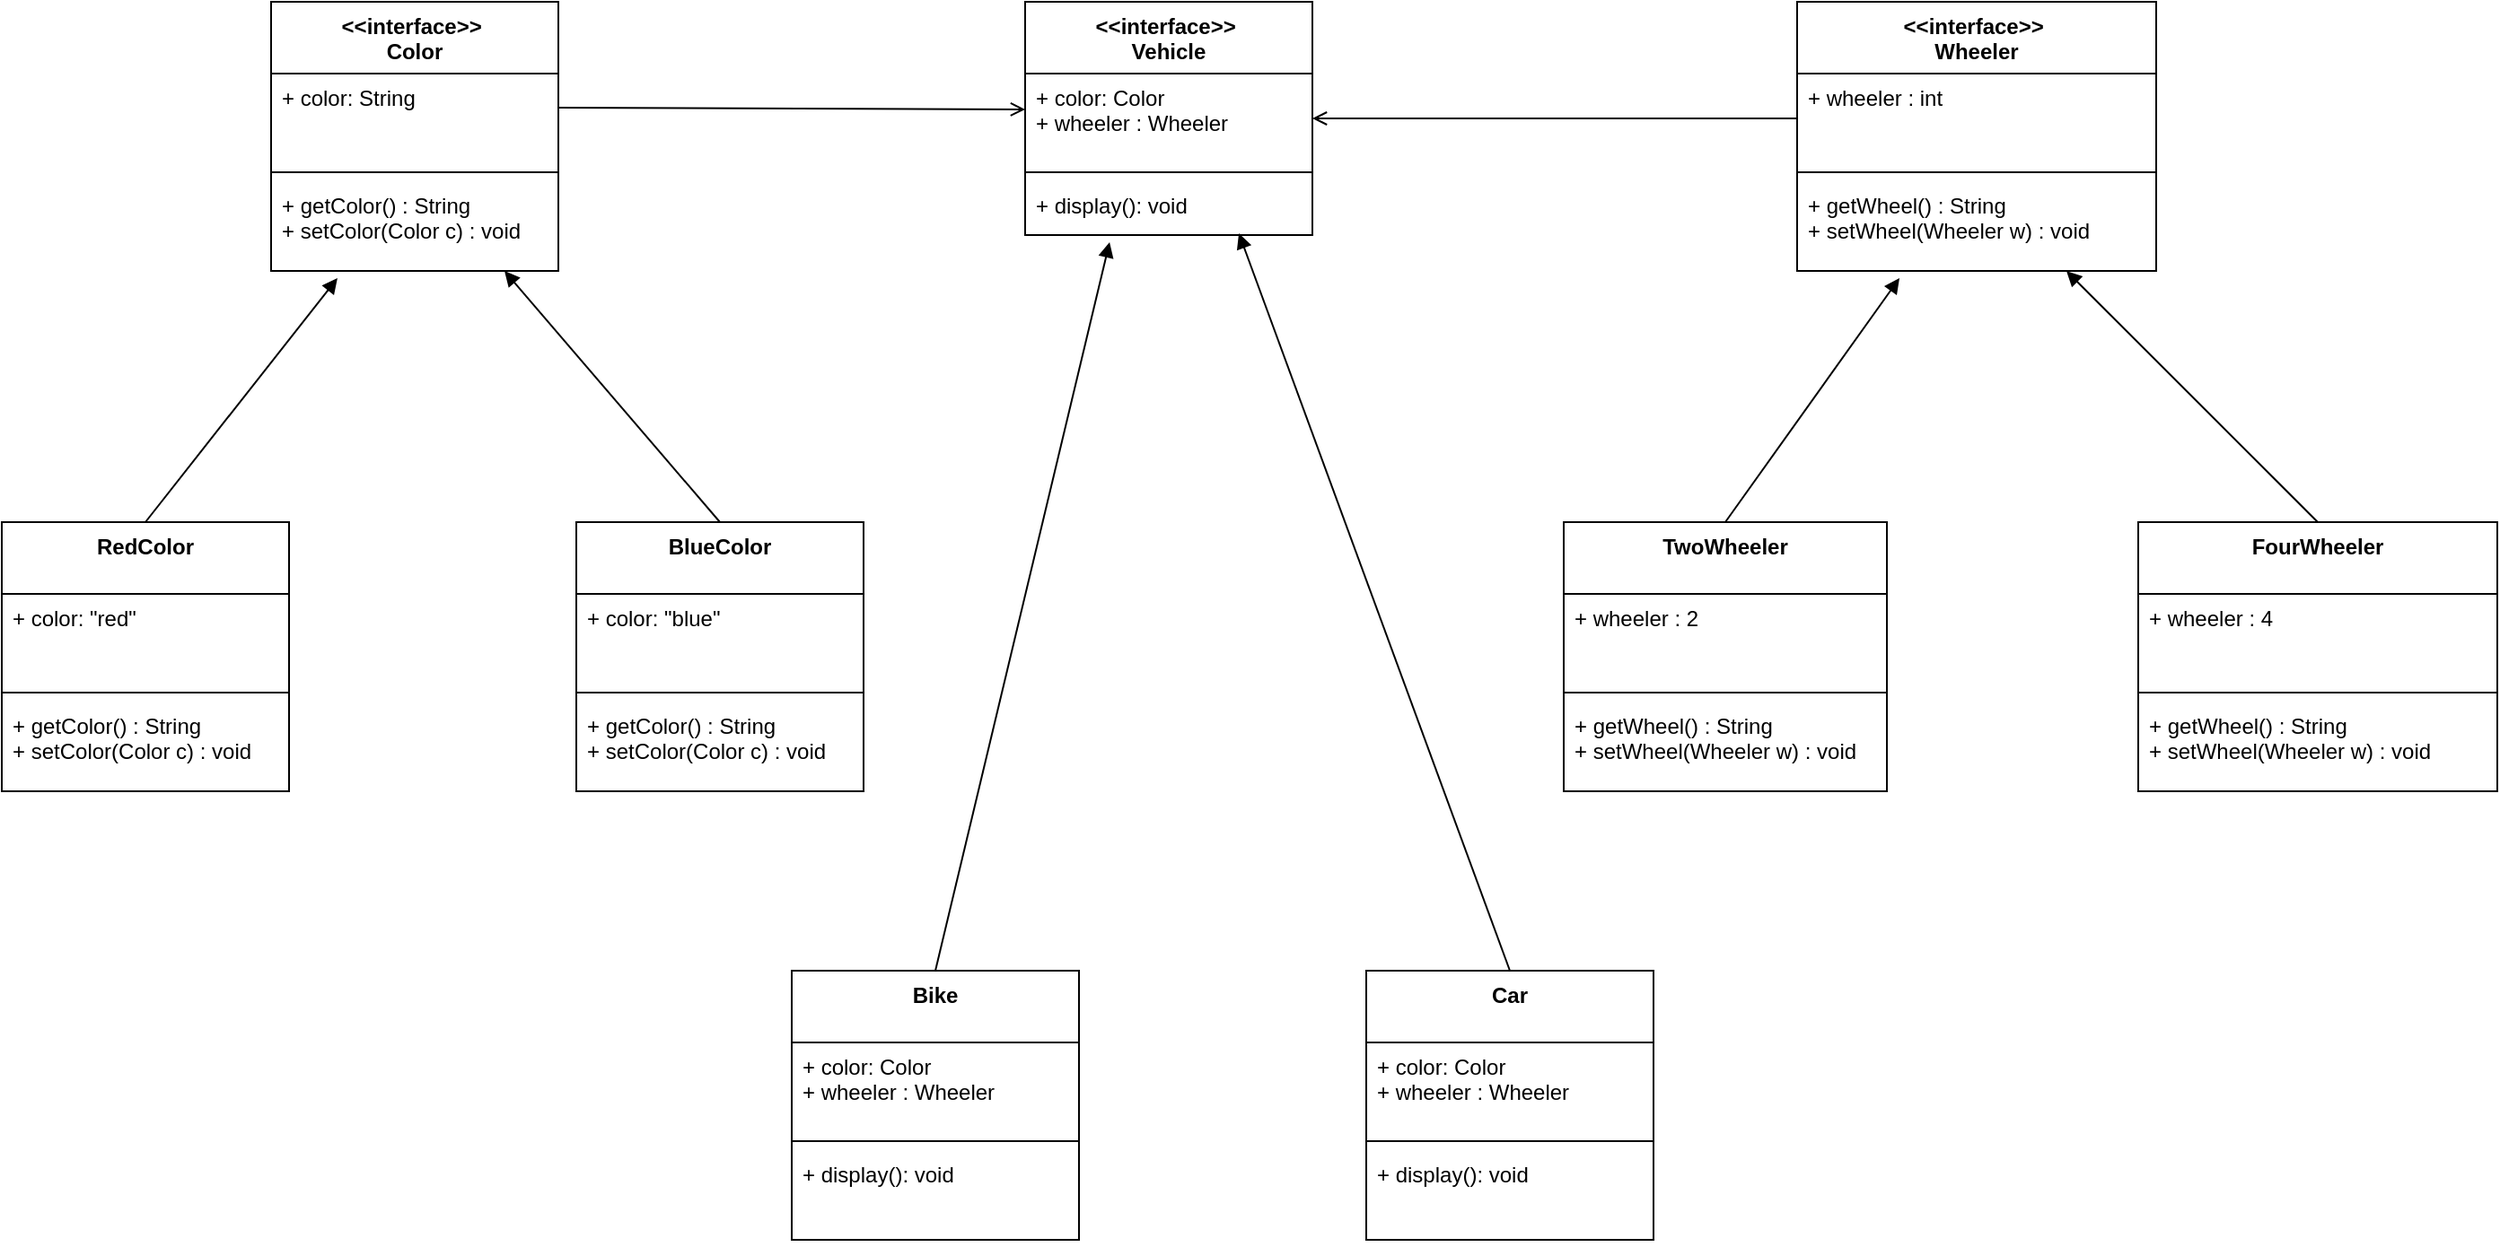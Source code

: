 <mxfile version="21.6.1" type="github">
  <diagram name="Page-1" id="RRPFjxzhQCEHfaM7k7tD">
    <mxGraphModel dx="2261" dy="828" grid="1" gridSize="10" guides="1" tooltips="1" connect="1" arrows="1" fold="1" page="1" pageScale="1" pageWidth="827" pageHeight="1169" math="0" shadow="0">
      <root>
        <mxCell id="0" />
        <mxCell id="1" parent="0" />
        <mxCell id="RxcSMogLH4-RXk6YXUM4-2" value="&amp;lt;&amp;lt;interface&amp;gt;&amp;gt;&amp;nbsp;&lt;br&gt;Vehicle" style="swimlane;fontStyle=1;align=center;verticalAlign=top;childLayout=stackLayout;horizontal=1;startSize=40;horizontalStack=0;resizeParent=1;resizeParentMax=0;resizeLast=0;collapsible=1;marginBottom=0;whiteSpace=wrap;html=1;" vertex="1" parent="1">
          <mxGeometry x="290" y="50" width="160" height="130" as="geometry" />
        </mxCell>
        <mxCell id="RxcSMogLH4-RXk6YXUM4-3" value="+ color: Color&lt;br&gt;+ wheeler : Wheeler" style="text;strokeColor=none;fillColor=none;align=left;verticalAlign=top;spacingLeft=4;spacingRight=4;overflow=hidden;rotatable=0;points=[[0,0.5],[1,0.5]];portConstraint=eastwest;whiteSpace=wrap;html=1;" vertex="1" parent="RxcSMogLH4-RXk6YXUM4-2">
          <mxGeometry y="40" width="160" height="50" as="geometry" />
        </mxCell>
        <mxCell id="RxcSMogLH4-RXk6YXUM4-4" value="" style="line;strokeWidth=1;fillColor=none;align=left;verticalAlign=middle;spacingTop=-1;spacingLeft=3;spacingRight=3;rotatable=0;labelPosition=right;points=[];portConstraint=eastwest;strokeColor=inherit;" vertex="1" parent="RxcSMogLH4-RXk6YXUM4-2">
          <mxGeometry y="90" width="160" height="10" as="geometry" />
        </mxCell>
        <mxCell id="RxcSMogLH4-RXk6YXUM4-5" value="+ display(): void" style="text;strokeColor=none;fillColor=none;align=left;verticalAlign=top;spacingLeft=4;spacingRight=4;overflow=hidden;rotatable=0;points=[[0,0.5],[1,0.5]];portConstraint=eastwest;whiteSpace=wrap;html=1;" vertex="1" parent="RxcSMogLH4-RXk6YXUM4-2">
          <mxGeometry y="100" width="160" height="30" as="geometry" />
        </mxCell>
        <mxCell id="RxcSMogLH4-RXk6YXUM4-6" value="&amp;lt;&amp;lt;interface&amp;gt;&amp;gt;&amp;nbsp;&lt;br&gt;Wheeler" style="swimlane;fontStyle=1;align=center;verticalAlign=top;childLayout=stackLayout;horizontal=1;startSize=40;horizontalStack=0;resizeParent=1;resizeParentMax=0;resizeLast=0;collapsible=1;marginBottom=0;whiteSpace=wrap;html=1;" vertex="1" parent="1">
          <mxGeometry x="720" y="50" width="200" height="150" as="geometry" />
        </mxCell>
        <mxCell id="RxcSMogLH4-RXk6YXUM4-7" value="+ wheeler : int" style="text;strokeColor=none;fillColor=none;align=left;verticalAlign=top;spacingLeft=4;spacingRight=4;overflow=hidden;rotatable=0;points=[[0,0.5],[1,0.5]];portConstraint=eastwest;whiteSpace=wrap;html=1;" vertex="1" parent="RxcSMogLH4-RXk6YXUM4-6">
          <mxGeometry y="40" width="200" height="50" as="geometry" />
        </mxCell>
        <mxCell id="RxcSMogLH4-RXk6YXUM4-8" value="" style="line;strokeWidth=1;fillColor=none;align=left;verticalAlign=middle;spacingTop=-1;spacingLeft=3;spacingRight=3;rotatable=0;labelPosition=right;points=[];portConstraint=eastwest;strokeColor=inherit;" vertex="1" parent="RxcSMogLH4-RXk6YXUM4-6">
          <mxGeometry y="90" width="200" height="10" as="geometry" />
        </mxCell>
        <mxCell id="RxcSMogLH4-RXk6YXUM4-9" value="+ getWheel() : String&lt;br style=&quot;border-color: var(--border-color);&quot;&gt;+ setWheel(Wheeler w) : void" style="text;strokeColor=none;fillColor=none;align=left;verticalAlign=top;spacingLeft=4;spacingRight=4;overflow=hidden;rotatable=0;points=[[0,0.5],[1,0.5]];portConstraint=eastwest;whiteSpace=wrap;html=1;" vertex="1" parent="RxcSMogLH4-RXk6YXUM4-6">
          <mxGeometry y="100" width="200" height="50" as="geometry" />
        </mxCell>
        <mxCell id="RxcSMogLH4-RXk6YXUM4-10" value="&amp;lt;&amp;lt;interface&amp;gt;&amp;gt;&amp;nbsp;&lt;br&gt;Color" style="swimlane;fontStyle=1;align=center;verticalAlign=top;childLayout=stackLayout;horizontal=1;startSize=40;horizontalStack=0;resizeParent=1;resizeParentMax=0;resizeLast=0;collapsible=1;marginBottom=0;whiteSpace=wrap;html=1;" vertex="1" parent="1">
          <mxGeometry x="-130" y="50" width="160" height="150" as="geometry" />
        </mxCell>
        <mxCell id="RxcSMogLH4-RXk6YXUM4-11" value="+ color: String" style="text;strokeColor=none;fillColor=none;align=left;verticalAlign=top;spacingLeft=4;spacingRight=4;overflow=hidden;rotatable=0;points=[[0,0.5],[1,0.5]];portConstraint=eastwest;whiteSpace=wrap;html=1;" vertex="1" parent="RxcSMogLH4-RXk6YXUM4-10">
          <mxGeometry y="40" width="160" height="50" as="geometry" />
        </mxCell>
        <mxCell id="RxcSMogLH4-RXk6YXUM4-12" value="" style="line;strokeWidth=1;fillColor=none;align=left;verticalAlign=middle;spacingTop=-1;spacingLeft=3;spacingRight=3;rotatable=0;labelPosition=right;points=[];portConstraint=eastwest;strokeColor=inherit;" vertex="1" parent="RxcSMogLH4-RXk6YXUM4-10">
          <mxGeometry y="90" width="160" height="10" as="geometry" />
        </mxCell>
        <mxCell id="RxcSMogLH4-RXk6YXUM4-13" value="+ getColor() : String&lt;br&gt;+ setColor(Color c) : void" style="text;strokeColor=none;fillColor=none;align=left;verticalAlign=top;spacingLeft=4;spacingRight=4;overflow=hidden;rotatable=0;points=[[0,0.5],[1,0.5]];portConstraint=eastwest;whiteSpace=wrap;html=1;" vertex="1" parent="RxcSMogLH4-RXk6YXUM4-10">
          <mxGeometry y="100" width="160" height="50" as="geometry" />
        </mxCell>
        <mxCell id="RxcSMogLH4-RXk6YXUM4-16" value="" style="html=1;verticalAlign=bottom;labelBackgroundColor=none;endArrow=open;endFill=0;rounded=0;" edge="1" parent="1">
          <mxGeometry width="160" relative="1" as="geometry">
            <mxPoint x="30" y="109" as="sourcePoint" />
            <mxPoint x="290" y="110" as="targetPoint" />
          </mxGeometry>
        </mxCell>
        <mxCell id="RxcSMogLH4-RXk6YXUM4-17" value="" style="html=1;verticalAlign=bottom;labelBackgroundColor=none;endArrow=open;endFill=0;rounded=0;exitX=0;exitY=0.5;exitDx=0;exitDy=0;entryX=1;entryY=0.5;entryDx=0;entryDy=0;" edge="1" parent="1" source="RxcSMogLH4-RXk6YXUM4-7" target="RxcSMogLH4-RXk6YXUM4-3">
          <mxGeometry width="160" relative="1" as="geometry">
            <mxPoint x="450" y="114.5" as="sourcePoint" />
            <mxPoint x="470" y="140" as="targetPoint" />
          </mxGeometry>
        </mxCell>
        <mxCell id="RxcSMogLH4-RXk6YXUM4-19" value="BlueColor" style="swimlane;fontStyle=1;align=center;verticalAlign=top;childLayout=stackLayout;horizontal=1;startSize=40;horizontalStack=0;resizeParent=1;resizeParentMax=0;resizeLast=0;collapsible=1;marginBottom=0;whiteSpace=wrap;html=1;" vertex="1" parent="1">
          <mxGeometry x="40" y="340" width="160" height="150" as="geometry" />
        </mxCell>
        <mxCell id="RxcSMogLH4-RXk6YXUM4-20" value="+ color: &quot;blue&quot;" style="text;strokeColor=none;fillColor=none;align=left;verticalAlign=top;spacingLeft=4;spacingRight=4;overflow=hidden;rotatable=0;points=[[0,0.5],[1,0.5]];portConstraint=eastwest;whiteSpace=wrap;html=1;" vertex="1" parent="RxcSMogLH4-RXk6YXUM4-19">
          <mxGeometry y="40" width="160" height="50" as="geometry" />
        </mxCell>
        <mxCell id="RxcSMogLH4-RXk6YXUM4-21" value="" style="line;strokeWidth=1;fillColor=none;align=left;verticalAlign=middle;spacingTop=-1;spacingLeft=3;spacingRight=3;rotatable=0;labelPosition=right;points=[];portConstraint=eastwest;strokeColor=inherit;" vertex="1" parent="RxcSMogLH4-RXk6YXUM4-19">
          <mxGeometry y="90" width="160" height="10" as="geometry" />
        </mxCell>
        <mxCell id="RxcSMogLH4-RXk6YXUM4-22" value="+ getColor() : String&lt;br&gt;+ setColor(Color c) : void" style="text;strokeColor=none;fillColor=none;align=left;verticalAlign=top;spacingLeft=4;spacingRight=4;overflow=hidden;rotatable=0;points=[[0,0.5],[1,0.5]];portConstraint=eastwest;whiteSpace=wrap;html=1;" vertex="1" parent="RxcSMogLH4-RXk6YXUM4-19">
          <mxGeometry y="100" width="160" height="50" as="geometry" />
        </mxCell>
        <mxCell id="RxcSMogLH4-RXk6YXUM4-23" value="RedColor" style="swimlane;fontStyle=1;align=center;verticalAlign=top;childLayout=stackLayout;horizontal=1;startSize=40;horizontalStack=0;resizeParent=1;resizeParentMax=0;resizeLast=0;collapsible=1;marginBottom=0;whiteSpace=wrap;html=1;" vertex="1" parent="1">
          <mxGeometry x="-280" y="340" width="160" height="150" as="geometry" />
        </mxCell>
        <mxCell id="RxcSMogLH4-RXk6YXUM4-24" value="+ color: &quot;red&quot;" style="text;strokeColor=none;fillColor=none;align=left;verticalAlign=top;spacingLeft=4;spacingRight=4;overflow=hidden;rotatable=0;points=[[0,0.5],[1,0.5]];portConstraint=eastwest;whiteSpace=wrap;html=1;" vertex="1" parent="RxcSMogLH4-RXk6YXUM4-23">
          <mxGeometry y="40" width="160" height="50" as="geometry" />
        </mxCell>
        <mxCell id="RxcSMogLH4-RXk6YXUM4-25" value="" style="line;strokeWidth=1;fillColor=none;align=left;verticalAlign=middle;spacingTop=-1;spacingLeft=3;spacingRight=3;rotatable=0;labelPosition=right;points=[];portConstraint=eastwest;strokeColor=inherit;" vertex="1" parent="RxcSMogLH4-RXk6YXUM4-23">
          <mxGeometry y="90" width="160" height="10" as="geometry" />
        </mxCell>
        <mxCell id="RxcSMogLH4-RXk6YXUM4-26" value="+ getColor() : String&lt;br&gt;+ setColor(Color c) : void" style="text;strokeColor=none;fillColor=none;align=left;verticalAlign=top;spacingLeft=4;spacingRight=4;overflow=hidden;rotatable=0;points=[[0,0.5],[1,0.5]];portConstraint=eastwest;whiteSpace=wrap;html=1;" vertex="1" parent="RxcSMogLH4-RXk6YXUM4-23">
          <mxGeometry y="100" width="160" height="50" as="geometry" />
        </mxCell>
        <mxCell id="RxcSMogLH4-RXk6YXUM4-27" value="" style="html=1;verticalAlign=bottom;labelBackgroundColor=none;endArrow=block;endFill=1;rounded=0;entryX=0.231;entryY=1.08;entryDx=0;entryDy=0;entryPerimeter=0;exitX=0.5;exitY=0;exitDx=0;exitDy=0;" edge="1" parent="1" source="RxcSMogLH4-RXk6YXUM4-23" target="RxcSMogLH4-RXk6YXUM4-13">
          <mxGeometry width="160" relative="1" as="geometry">
            <mxPoint x="-220" y="330" as="sourcePoint" />
            <mxPoint x="-60" y="330" as="targetPoint" />
          </mxGeometry>
        </mxCell>
        <mxCell id="RxcSMogLH4-RXk6YXUM4-28" value="" style="html=1;verticalAlign=bottom;labelBackgroundColor=none;endArrow=block;endFill=1;rounded=0;entryX=0.231;entryY=1.08;entryDx=0;entryDy=0;entryPerimeter=0;exitX=0.5;exitY=0;exitDx=0;exitDy=0;" edge="1" parent="1" source="RxcSMogLH4-RXk6YXUM4-19">
          <mxGeometry width="160" relative="1" as="geometry">
            <mxPoint x="-107" y="336" as="sourcePoint" />
            <mxPoint y="200" as="targetPoint" />
          </mxGeometry>
        </mxCell>
        <mxCell id="RxcSMogLH4-RXk6YXUM4-29" value="FourWheeler" style="swimlane;fontStyle=1;align=center;verticalAlign=top;childLayout=stackLayout;horizontal=1;startSize=40;horizontalStack=0;resizeParent=1;resizeParentMax=0;resizeLast=0;collapsible=1;marginBottom=0;whiteSpace=wrap;html=1;" vertex="1" parent="1">
          <mxGeometry x="910" y="340" width="200" height="150" as="geometry" />
        </mxCell>
        <mxCell id="RxcSMogLH4-RXk6YXUM4-30" value="+ wheeler : 4" style="text;strokeColor=none;fillColor=none;align=left;verticalAlign=top;spacingLeft=4;spacingRight=4;overflow=hidden;rotatable=0;points=[[0,0.5],[1,0.5]];portConstraint=eastwest;whiteSpace=wrap;html=1;" vertex="1" parent="RxcSMogLH4-RXk6YXUM4-29">
          <mxGeometry y="40" width="200" height="50" as="geometry" />
        </mxCell>
        <mxCell id="RxcSMogLH4-RXk6YXUM4-31" value="" style="line;strokeWidth=1;fillColor=none;align=left;verticalAlign=middle;spacingTop=-1;spacingLeft=3;spacingRight=3;rotatable=0;labelPosition=right;points=[];portConstraint=eastwest;strokeColor=inherit;" vertex="1" parent="RxcSMogLH4-RXk6YXUM4-29">
          <mxGeometry y="90" width="200" height="10" as="geometry" />
        </mxCell>
        <mxCell id="RxcSMogLH4-RXk6YXUM4-32" value="+ getWheel() : String&lt;br style=&quot;border-color: var(--border-color);&quot;&gt;+ setWheel(Wheeler w) : void" style="text;strokeColor=none;fillColor=none;align=left;verticalAlign=top;spacingLeft=4;spacingRight=4;overflow=hidden;rotatable=0;points=[[0,0.5],[1,0.5]];portConstraint=eastwest;whiteSpace=wrap;html=1;" vertex="1" parent="RxcSMogLH4-RXk6YXUM4-29">
          <mxGeometry y="100" width="200" height="50" as="geometry" />
        </mxCell>
        <mxCell id="RxcSMogLH4-RXk6YXUM4-33" value="TwoWheeler" style="swimlane;fontStyle=1;align=center;verticalAlign=top;childLayout=stackLayout;horizontal=1;startSize=40;horizontalStack=0;resizeParent=1;resizeParentMax=0;resizeLast=0;collapsible=1;marginBottom=0;whiteSpace=wrap;html=1;" vertex="1" parent="1">
          <mxGeometry x="590" y="340" width="180" height="150" as="geometry" />
        </mxCell>
        <mxCell id="RxcSMogLH4-RXk6YXUM4-34" value="+ wheeler : 2" style="text;strokeColor=none;fillColor=none;align=left;verticalAlign=top;spacingLeft=4;spacingRight=4;overflow=hidden;rotatable=0;points=[[0,0.5],[1,0.5]];portConstraint=eastwest;whiteSpace=wrap;html=1;" vertex="1" parent="RxcSMogLH4-RXk6YXUM4-33">
          <mxGeometry y="40" width="180" height="50" as="geometry" />
        </mxCell>
        <mxCell id="RxcSMogLH4-RXk6YXUM4-35" value="" style="line;strokeWidth=1;fillColor=none;align=left;verticalAlign=middle;spacingTop=-1;spacingLeft=3;spacingRight=3;rotatable=0;labelPosition=right;points=[];portConstraint=eastwest;strokeColor=inherit;" vertex="1" parent="RxcSMogLH4-RXk6YXUM4-33">
          <mxGeometry y="90" width="180" height="10" as="geometry" />
        </mxCell>
        <mxCell id="RxcSMogLH4-RXk6YXUM4-36" value="+ getWheel() : String&lt;br style=&quot;border-color: var(--border-color);&quot;&gt;+ setWheel(Wheeler w) : void" style="text;strokeColor=none;fillColor=none;align=left;verticalAlign=top;spacingLeft=4;spacingRight=4;overflow=hidden;rotatable=0;points=[[0,0.5],[1,0.5]];portConstraint=eastwest;whiteSpace=wrap;html=1;" vertex="1" parent="RxcSMogLH4-RXk6YXUM4-33">
          <mxGeometry y="100" width="180" height="50" as="geometry" />
        </mxCell>
        <mxCell id="RxcSMogLH4-RXk6YXUM4-37" value="" style="html=1;verticalAlign=bottom;labelBackgroundColor=none;endArrow=block;endFill=1;rounded=0;entryX=0.231;entryY=1.08;entryDx=0;entryDy=0;entryPerimeter=0;exitX=0.5;exitY=0;exitDx=0;exitDy=0;" edge="1" parent="1" source="RxcSMogLH4-RXk6YXUM4-33">
          <mxGeometry width="160" relative="1" as="geometry">
            <mxPoint x="650" y="330" as="sourcePoint" />
            <mxPoint x="777" y="204" as="targetPoint" />
          </mxGeometry>
        </mxCell>
        <mxCell id="RxcSMogLH4-RXk6YXUM4-38" value="" style="html=1;verticalAlign=bottom;labelBackgroundColor=none;endArrow=block;endFill=1;rounded=0;entryX=0.231;entryY=1.08;entryDx=0;entryDy=0;entryPerimeter=0;exitX=0.5;exitY=0;exitDx=0;exitDy=0;" edge="1" parent="1" source="RxcSMogLH4-RXk6YXUM4-29">
          <mxGeometry width="160" relative="1" as="geometry">
            <mxPoint x="763" y="336" as="sourcePoint" />
            <mxPoint x="870" y="200" as="targetPoint" />
          </mxGeometry>
        </mxCell>
        <mxCell id="RxcSMogLH4-RXk6YXUM4-39" value="Car" style="swimlane;fontStyle=1;align=center;verticalAlign=top;childLayout=stackLayout;horizontal=1;startSize=40;horizontalStack=0;resizeParent=1;resizeParentMax=0;resizeLast=0;collapsible=1;marginBottom=0;whiteSpace=wrap;html=1;" vertex="1" parent="1">
          <mxGeometry x="480" y="590" width="160" height="150" as="geometry" />
        </mxCell>
        <mxCell id="RxcSMogLH4-RXk6YXUM4-40" value="+ color: Color&lt;br style=&quot;border-color: var(--border-color);&quot;&gt;+ wheeler : Wheeler" style="text;strokeColor=none;fillColor=none;align=left;verticalAlign=top;spacingLeft=4;spacingRight=4;overflow=hidden;rotatable=0;points=[[0,0.5],[1,0.5]];portConstraint=eastwest;whiteSpace=wrap;html=1;" vertex="1" parent="RxcSMogLH4-RXk6YXUM4-39">
          <mxGeometry y="40" width="160" height="50" as="geometry" />
        </mxCell>
        <mxCell id="RxcSMogLH4-RXk6YXUM4-41" value="" style="line;strokeWidth=1;fillColor=none;align=left;verticalAlign=middle;spacingTop=-1;spacingLeft=3;spacingRight=3;rotatable=0;labelPosition=right;points=[];portConstraint=eastwest;strokeColor=inherit;" vertex="1" parent="RxcSMogLH4-RXk6YXUM4-39">
          <mxGeometry y="90" width="160" height="10" as="geometry" />
        </mxCell>
        <mxCell id="RxcSMogLH4-RXk6YXUM4-42" value="+ display(): void" style="text;strokeColor=none;fillColor=none;align=left;verticalAlign=top;spacingLeft=4;spacingRight=4;overflow=hidden;rotatable=0;points=[[0,0.5],[1,0.5]];portConstraint=eastwest;whiteSpace=wrap;html=1;" vertex="1" parent="RxcSMogLH4-RXk6YXUM4-39">
          <mxGeometry y="100" width="160" height="50" as="geometry" />
        </mxCell>
        <mxCell id="RxcSMogLH4-RXk6YXUM4-43" value="Bike" style="swimlane;fontStyle=1;align=center;verticalAlign=top;childLayout=stackLayout;horizontal=1;startSize=40;horizontalStack=0;resizeParent=1;resizeParentMax=0;resizeLast=0;collapsible=1;marginBottom=0;whiteSpace=wrap;html=1;" vertex="1" parent="1">
          <mxGeometry x="160" y="590" width="160" height="150" as="geometry" />
        </mxCell>
        <mxCell id="RxcSMogLH4-RXk6YXUM4-44" value="+ color: Color&lt;br style=&quot;border-color: var(--border-color);&quot;&gt;+ wheeler : Wheeler" style="text;strokeColor=none;fillColor=none;align=left;verticalAlign=top;spacingLeft=4;spacingRight=4;overflow=hidden;rotatable=0;points=[[0,0.5],[1,0.5]];portConstraint=eastwest;whiteSpace=wrap;html=1;" vertex="1" parent="RxcSMogLH4-RXk6YXUM4-43">
          <mxGeometry y="40" width="160" height="50" as="geometry" />
        </mxCell>
        <mxCell id="RxcSMogLH4-RXk6YXUM4-45" value="" style="line;strokeWidth=1;fillColor=none;align=left;verticalAlign=middle;spacingTop=-1;spacingLeft=3;spacingRight=3;rotatable=0;labelPosition=right;points=[];portConstraint=eastwest;strokeColor=inherit;" vertex="1" parent="RxcSMogLH4-RXk6YXUM4-43">
          <mxGeometry y="90" width="160" height="10" as="geometry" />
        </mxCell>
        <mxCell id="RxcSMogLH4-RXk6YXUM4-46" value="+ display(): void" style="text;strokeColor=none;fillColor=none;align=left;verticalAlign=top;spacingLeft=4;spacingRight=4;overflow=hidden;rotatable=0;points=[[0,0.5],[1,0.5]];portConstraint=eastwest;whiteSpace=wrap;html=1;" vertex="1" parent="RxcSMogLH4-RXk6YXUM4-43">
          <mxGeometry y="100" width="160" height="50" as="geometry" />
        </mxCell>
        <mxCell id="RxcSMogLH4-RXk6YXUM4-47" value="" style="html=1;verticalAlign=bottom;labelBackgroundColor=none;endArrow=block;endFill=1;rounded=0;entryX=0.294;entryY=1.133;entryDx=0;entryDy=0;entryPerimeter=0;exitX=0.5;exitY=0;exitDx=0;exitDy=0;" edge="1" parent="1" source="RxcSMogLH4-RXk6YXUM4-43" target="RxcSMogLH4-RXk6YXUM4-5">
          <mxGeometry width="160" relative="1" as="geometry">
            <mxPoint x="220" y="580" as="sourcePoint" />
            <mxPoint x="347" y="454" as="targetPoint" />
          </mxGeometry>
        </mxCell>
        <mxCell id="RxcSMogLH4-RXk6YXUM4-48" value="" style="html=1;verticalAlign=bottom;labelBackgroundColor=none;endArrow=block;endFill=1;rounded=0;entryX=0.744;entryY=0.967;entryDx=0;entryDy=0;entryPerimeter=0;exitX=0.5;exitY=0;exitDx=0;exitDy=0;" edge="1" parent="1" source="RxcSMogLH4-RXk6YXUM4-39" target="RxcSMogLH4-RXk6YXUM4-5">
          <mxGeometry width="160" relative="1" as="geometry">
            <mxPoint x="333" y="586" as="sourcePoint" />
            <mxPoint x="440" y="450" as="targetPoint" />
          </mxGeometry>
        </mxCell>
      </root>
    </mxGraphModel>
  </diagram>
</mxfile>
